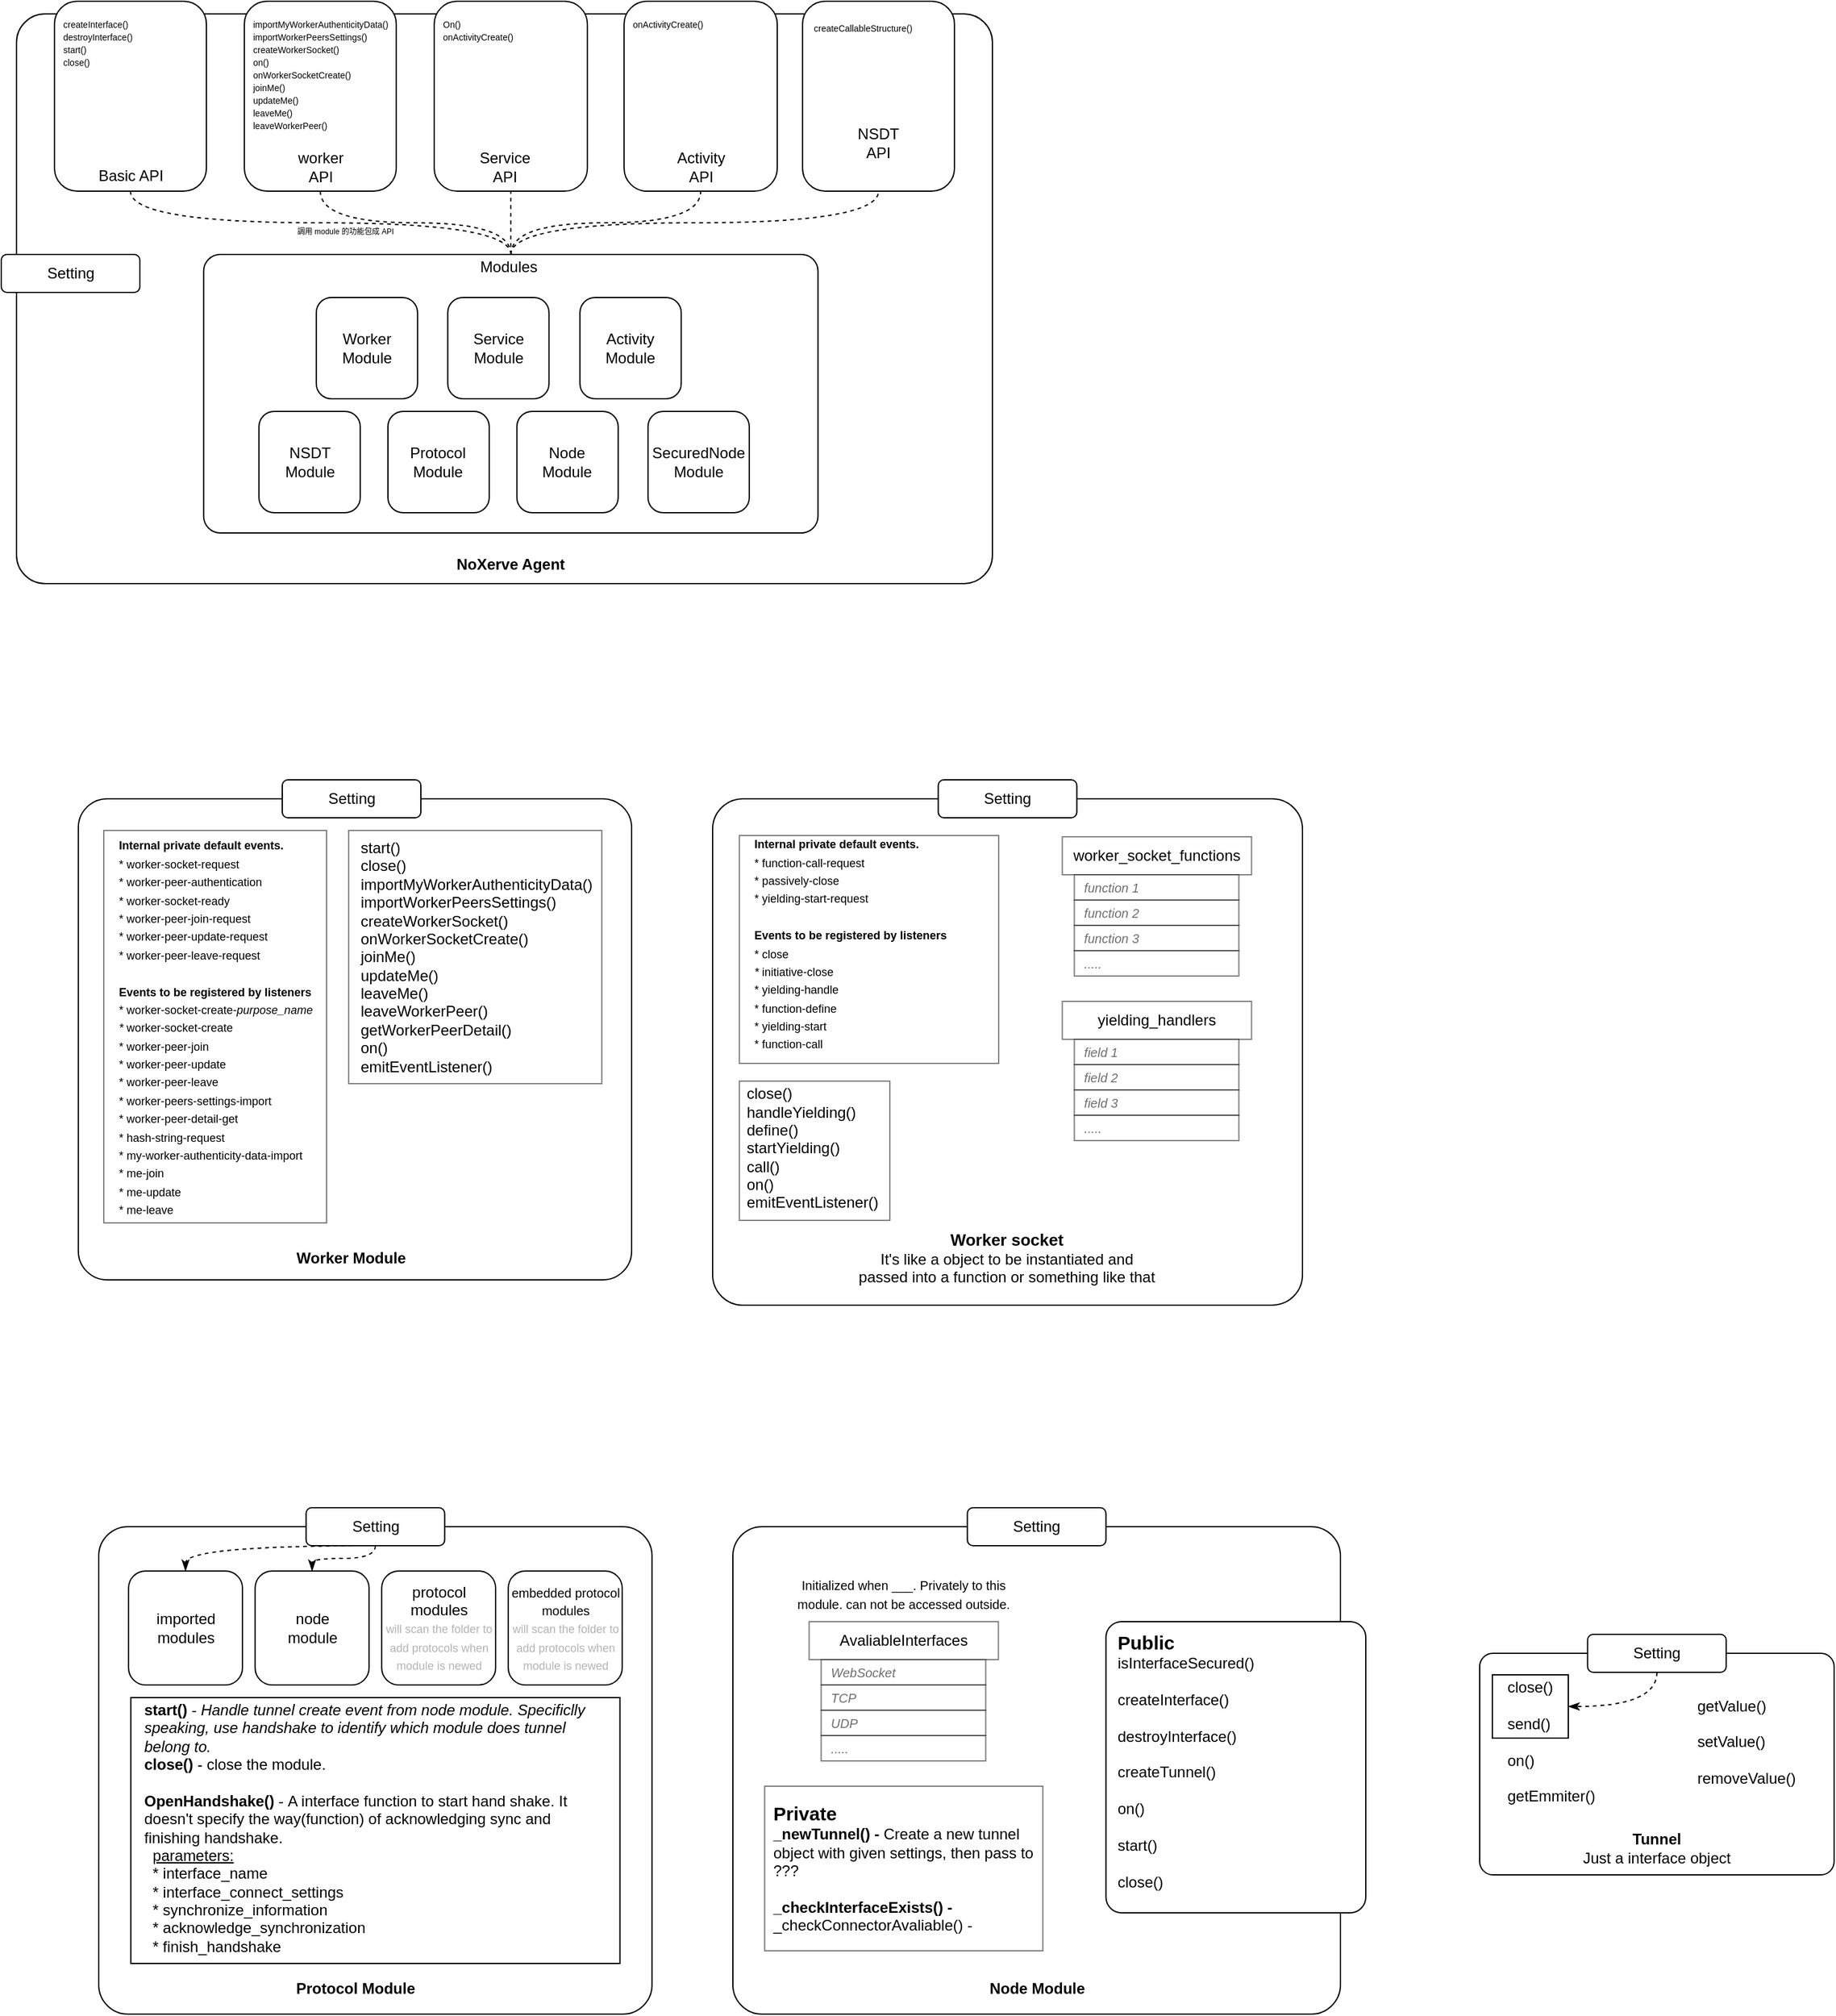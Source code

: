 <mxfile version="13.7.9" type="device" pages="3"><diagram id="oE-bWc-VpVqTyyKI-HjR" name="NoXerve Agent"><mxGraphModel dx="1038" dy="640" grid="1" gridSize="10" guides="1" tooltips="1" connect="1" arrows="1" fold="1" page="1" pageScale="1" pageWidth="827" pageHeight="1169" math="0" shadow="0"><root><mxCell id="zF-93tDUtrHwzONBXimL-0"/><mxCell id="zF-93tDUtrHwzONBXimL-1" parent="zF-93tDUtrHwzONBXimL-0"/><mxCell id="tK-ho7pvUPlaxIV4-j6s-0" value="" style="rounded=1;whiteSpace=wrap;html=1;expand=1;arcSize=5;" parent="zF-93tDUtrHwzONBXimL-1" vertex="1"><mxGeometry x="34.06" y="60" width="771" height="450" as="geometry"/></mxCell><mxCell id="tK-ho7pvUPlaxIV4-j6s-46" style="edgeStyle=orthogonalEdgeStyle;orthogonalLoop=1;jettySize=auto;html=1;entryX=0.5;entryY=1;entryDx=0;entryDy=0;endArrow=none;endFill=0;dashed=1;curved=1;" parent="zF-93tDUtrHwzONBXimL-1" source="tK-ho7pvUPlaxIV4-j6s-22" target="tK-ho7pvUPlaxIV4-j6s-1" edge="1"><mxGeometry relative="1" as="geometry"/></mxCell><mxCell id="tK-ho7pvUPlaxIV4-j6s-47" style="edgeStyle=orthogonalEdgeStyle;orthogonalLoop=1;jettySize=auto;html=1;entryX=0.5;entryY=1;entryDx=0;entryDy=0;endArrow=none;endFill=0;dashed=1;curved=1;" parent="zF-93tDUtrHwzONBXimL-1" source="tK-ho7pvUPlaxIV4-j6s-22" target="tK-ho7pvUPlaxIV4-j6s-3" edge="1"><mxGeometry relative="1" as="geometry"/></mxCell><mxCell id="tK-ho7pvUPlaxIV4-j6s-48" style="edgeStyle=orthogonalEdgeStyle;orthogonalLoop=1;jettySize=auto;html=1;entryX=0.5;entryY=1;entryDx=0;entryDy=0;dashed=1;endArrow=none;endFill=0;curved=1;" parent="zF-93tDUtrHwzONBXimL-1" source="tK-ho7pvUPlaxIV4-j6s-22" target="tK-ho7pvUPlaxIV4-j6s-4" edge="1"><mxGeometry relative="1" as="geometry"/></mxCell><mxCell id="tK-ho7pvUPlaxIV4-j6s-6" value="&lt;b&gt;NoXerve Agent&lt;/b&gt;" style="text;html=1;strokeColor=none;fillColor=none;align=center;verticalAlign=middle;whiteSpace=wrap;rounded=0;" parent="zF-93tDUtrHwzONBXimL-1" vertex="1"><mxGeometry x="367.31" y="485" width="114.5" height="20" as="geometry"/></mxCell><mxCell id="ZADGPHj_7auRA8MiN-14-0" value="&lt;font style=&quot;font-size: 6px&quot;&gt;調用 module 的功能包成 API&lt;/font&gt;" style="text;html=1;strokeColor=none;fillColor=none;align=center;verticalAlign=middle;whiteSpace=wrap;rounded=0;" parent="zF-93tDUtrHwzONBXimL-1" vertex="1"><mxGeometry x="254.06" y="223" width="80" height="14" as="geometry"/></mxCell><mxCell id="YZS6wH7yk1fj1zKLsbs4-1" value="" style="group" parent="zF-93tDUtrHwzONBXimL-1" vertex="1" connectable="0"><mxGeometry x="181.88" y="250" width="485.37" height="220" as="geometry"/></mxCell><mxCell id="tK-ho7pvUPlaxIV4-j6s-22" value="" style="rounded=1;whiteSpace=wrap;html=1;arcSize=6;" parent="YZS6wH7yk1fj1zKLsbs4-1" vertex="1"><mxGeometry width="485.37" height="220" as="geometry"/></mxCell><mxCell id="tK-ho7pvUPlaxIV4-j6s-18" value="Worker&lt;br&gt;Module" style="whiteSpace=wrap;html=1;aspect=fixed;rounded=1;" parent="YZS6wH7yk1fj1zKLsbs4-1" vertex="1"><mxGeometry x="89.002" y="34" width="80" height="80" as="geometry"/></mxCell><mxCell id="tK-ho7pvUPlaxIV4-j6s-23" value="Modules" style="text;html=1;strokeColor=none;fillColor=none;align=center;verticalAlign=middle;whiteSpace=wrap;rounded=0;" parent="YZS6wH7yk1fj1zKLsbs4-1" vertex="1"><mxGeometry x="191.171" width="99.904" height="20" as="geometry"/></mxCell><mxCell id="tK-ho7pvUPlaxIV4-j6s-24" value="Service&lt;br&gt;Module" style="whiteSpace=wrap;html=1;aspect=fixed;rounded=1;" parent="YZS6wH7yk1fj1zKLsbs4-1" vertex="1"><mxGeometry x="192.857" y="34" width="80" height="80" as="geometry"/></mxCell><mxCell id="tK-ho7pvUPlaxIV4-j6s-25" value="Activity&lt;br&gt;Module" style="whiteSpace=wrap;html=1;aspect=fixed;rounded=1;" parent="YZS6wH7yk1fj1zKLsbs4-1" vertex="1"><mxGeometry x="297.301" y="34" width="80" height="80" as="geometry"/></mxCell><mxCell id="tK-ho7pvUPlaxIV4-j6s-26" value="NSDT&lt;br&gt;Module" style="whiteSpace=wrap;html=1;aspect=fixed;rounded=1;" parent="YZS6wH7yk1fj1zKLsbs4-1" vertex="1"><mxGeometry x="43.72" y="124" width="80" height="80" as="geometry"/></mxCell><mxCell id="tK-ho7pvUPlaxIV4-j6s-27" value="Protocol&lt;br&gt;Module" style="whiteSpace=wrap;html=1;aspect=fixed;rounded=1;" parent="YZS6wH7yk1fj1zKLsbs4-1" vertex="1"><mxGeometry x="145.605" y="124" width="80" height="80" as="geometry"/></mxCell><mxCell id="tK-ho7pvUPlaxIV4-j6s-28" value="Node&lt;br&gt;Module" style="whiteSpace=wrap;html=1;aspect=fixed;rounded=1;" parent="YZS6wH7yk1fj1zKLsbs4-1" vertex="1"><mxGeometry x="247.491" y="124" width="80" height="80" as="geometry"/></mxCell><mxCell id="tK-ho7pvUPlaxIV4-j6s-29" value="SecuredNode&lt;br&gt;Module" style="whiteSpace=wrap;html=1;aspect=fixed;rounded=1;" parent="YZS6wH7yk1fj1zKLsbs4-1" vertex="1"><mxGeometry x="351.074" y="124" width="80" height="80" as="geometry"/></mxCell><mxCell id="YZS6wH7yk1fj1zKLsbs4-3" style="edgeStyle=orthogonalEdgeStyle;orthogonalLoop=1;jettySize=auto;html=1;entryX=0.5;entryY=1;entryDx=0;entryDy=0;endArrow=none;endFill=0;dashed=1;curved=1;" parent="zF-93tDUtrHwzONBXimL-1" source="tK-ho7pvUPlaxIV4-j6s-22" target="YZS6wH7yk1fj1zKLsbs4-0" edge="1"><mxGeometry relative="1" as="geometry"/></mxCell><mxCell id="qz9A-l0EgfrBclCK_F47-0" value="" style="rounded=1;whiteSpace=wrap;html=1;arcSize=6;" parent="zF-93tDUtrHwzONBXimL-1" vertex="1"><mxGeometry x="82.88" y="680" width="437.12" height="380" as="geometry"/></mxCell><mxCell id="qz9A-l0EgfrBclCK_F47-2" value="&lt;b&gt;Worker Module&lt;/b&gt;" style="text;html=1;strokeColor=none;fillColor=none;align=center;verticalAlign=middle;whiteSpace=wrap;rounded=0;opacity=50;" parent="zF-93tDUtrHwzONBXimL-1" vertex="1"><mxGeometry x="252.33" y="1032.5" width="92.84" height="20" as="geometry"/></mxCell><mxCell id="qz9A-l0EgfrBclCK_F47-3" value="" style="rounded=0;whiteSpace=wrap;html=1;opacity=50;" parent="zF-93tDUtrHwzONBXimL-1" vertex="1"><mxGeometry x="103" y="705" width="176" height="310" as="geometry"/></mxCell><mxCell id="qz9A-l0EgfrBclCK_F47-5" value="&lt;font style=&quot;font-size: 9px&quot;&gt;&lt;b&gt;Internal private default events.&lt;/b&gt;&lt;br&gt;*&amp;nbsp;worker-socket-request&lt;br&gt;*&amp;nbsp;worker-peer-authentication&lt;br&gt;*&amp;nbsp;worker-socket-ready&lt;br&gt;*&amp;nbsp;worker-peer-join-request&lt;br&gt;*&amp;nbsp;worker-peer-update-request&lt;br&gt;*&amp;nbsp;worker-peer-leave-request&lt;br&gt;&lt;br&gt;&lt;b&gt;Events to be registered by listeners&lt;/b&gt;&lt;br&gt;*&amp;nbsp;worker-socket-create-&lt;i&gt;purpose_name&lt;br&gt;*&amp;nbsp;&lt;/i&gt;worker-socket-create&lt;i&gt;&lt;br&gt;&lt;/i&gt;*&amp;nbsp;worker-peer-join&lt;br&gt;*&amp;nbsp;worker-peer-update&lt;br&gt;*&amp;nbsp;worker-peer-leave&lt;br&gt;*&amp;nbsp;worker-peers-settings-import&lt;br&gt;*&amp;nbsp;worker-peer-detail-get&lt;br&gt;* hash-string-request&lt;br&gt;* my-worker-authenticity-data-import&lt;br&gt;*&amp;nbsp;me-join&lt;br&gt;*&amp;nbsp;me-update&lt;br&gt;*&amp;nbsp;me-leave&lt;br&gt;&lt;/font&gt;" style="text;html=1;strokeColor=none;fillColor=none;align=left;verticalAlign=middle;whiteSpace=wrap;rounded=0;opacity=50;" parent="zF-93tDUtrHwzONBXimL-1" vertex="1"><mxGeometry x="112.5" y="705" width="157" height="310" as="geometry"/></mxCell><mxCell id="qz9A-l0EgfrBclCK_F47-7" value="&lt;blockquote style=&quot;margin: 0 0 0 40px ; border: none ; padding: 0px&quot;&gt;&lt;/blockquote&gt;" style="rounded=0;whiteSpace=wrap;html=1;opacity=50;align=left;" parent="zF-93tDUtrHwzONBXimL-1" vertex="1"><mxGeometry x="296.44" y="705" width="200" height="200" as="geometry"/></mxCell><mxCell id="qz9A-l0EgfrBclCK_F47-8" value="&lt;span style=&quot;&quot;&gt;start()&lt;/span&gt;&lt;br style=&quot;&quot;&gt;&lt;blockquote style=&quot;margin: 0px 0px 0px 40px; border: none; padding: 0px;&quot;&gt;&lt;/blockquote&gt;&lt;span style=&quot;&quot;&gt;close()&lt;/span&gt;&lt;br style=&quot;&quot;&gt;&lt;blockquote style=&quot;margin: 0px 0px 0px 40px; border: none; padding: 0px;&quot;&gt;&lt;/blockquote&gt;&lt;span style=&quot;&quot;&gt;importMyWorkerAuthenticityData()&lt;/span&gt;&lt;br style=&quot;&quot;&gt;&lt;blockquote style=&quot;margin: 0px 0px 0px 40px; border: none; padding: 0px;&quot;&gt;&lt;/blockquote&gt;&lt;span style=&quot;&quot;&gt;importWorkerPeersSettings()&lt;/span&gt;&lt;br style=&quot;&quot;&gt;&lt;blockquote style=&quot;margin: 0px 0px 0px 40px; border: none; padding: 0px;&quot;&gt;&lt;/blockquote&gt;&lt;span style=&quot;&quot;&gt;createWorkerSocket()&lt;/span&gt;&lt;br style=&quot;&quot;&gt;&lt;blockquote style=&quot;margin: 0px 0px 0px 40px; border: none; padding: 0px;&quot;&gt;&lt;/blockquote&gt;&lt;span style=&quot;&quot;&gt;onWorkerSocketCreate()&lt;/span&gt;&lt;br style=&quot;&quot;&gt;&lt;blockquote style=&quot;margin: 0px 0px 0px 40px; border: none; padding: 0px;&quot;&gt;&lt;/blockquote&gt;&lt;span style=&quot;&quot;&gt;joinMe()&lt;/span&gt;&lt;br style=&quot;&quot;&gt;&lt;blockquote style=&quot;margin: 0px 0px 0px 40px; border: none; padding: 0px;&quot;&gt;&lt;/blockquote&gt;&lt;span style=&quot;&quot;&gt;updateMe()&lt;/span&gt;&lt;br style=&quot;&quot;&gt;&lt;blockquote style=&quot;margin: 0px 0px 0px 40px; border: none; padding: 0px;&quot;&gt;&lt;/blockquote&gt;&lt;span style=&quot;&quot;&gt;leaveMe()&lt;/span&gt;&lt;br style=&quot;&quot;&gt;&lt;blockquote style=&quot;margin: 0px 0px 0px 40px; border: none; padding: 0px;&quot;&gt;&lt;/blockquote&gt;&lt;span style=&quot;&quot;&gt;leaveWorkerPeer()&lt;/span&gt;&lt;br style=&quot;&quot;&gt;&lt;blockquote style=&quot;margin: 0px 0px 0px 40px; border: none; padding: 0px;&quot;&gt;&lt;/blockquote&gt;&lt;span style=&quot;&quot;&gt;getWorkerPeerDetail()&lt;/span&gt;&lt;br style=&quot;&quot;&gt;&lt;blockquote style=&quot;margin: 0px 0px 0px 40px; border: none; padding: 0px;&quot;&gt;&lt;/blockquote&gt;&lt;span style=&quot;&quot;&gt;on()&lt;/span&gt;&lt;br style=&quot;&quot;&gt;&lt;span style=&quot;&quot;&gt;emitEventListener()&lt;/span&gt;" style="text;html=1;strokeColor=none;fillColor=none;align=left;verticalAlign=middle;whiteSpace=wrap;rounded=0;opacity=50;" parent="zF-93tDUtrHwzONBXimL-1" vertex="1"><mxGeometry x="303.94" y="710" width="184.75" height="190" as="geometry"/></mxCell><mxCell id="qz9A-l0EgfrBclCK_F47-9" value="" style="rounded=1;whiteSpace=wrap;html=1;arcSize=6;" parent="zF-93tDUtrHwzONBXimL-1" vertex="1"><mxGeometry x="584" y="680" width="466" height="400" as="geometry"/></mxCell><mxCell id="qz9A-l0EgfrBclCK_F47-11" value="&lt;b&gt;&lt;font style=&quot;font-size: 13px&quot;&gt;Worker socket&lt;/font&gt;&lt;/b&gt;&lt;br&gt;It's like a object to be instantiated and passed into a function or something like that" style="text;html=1;strokeColor=none;fillColor=none;align=center;verticalAlign=middle;whiteSpace=wrap;rounded=0;opacity=50;" parent="zF-93tDUtrHwzONBXimL-1" vertex="1"><mxGeometry x="698.28" y="1000" width="237.44" height="85" as="geometry"/></mxCell><mxCell id="qz9A-l0EgfrBclCK_F47-12" value="" style="rounded=0;whiteSpace=wrap;html=1;opacity=50;" parent="zF-93tDUtrHwzONBXimL-1" vertex="1"><mxGeometry x="605.12" y="709" width="204.88" height="180" as="geometry"/></mxCell><mxCell id="qz9A-l0EgfrBclCK_F47-13" value="&lt;font style=&quot;font-size: 9px&quot;&gt;&lt;b&gt;Internal private default events.&lt;/b&gt;&lt;br&gt;*&amp;nbsp;function-call-request&lt;br&gt;*&amp;nbsp;passively-close&lt;br&gt;*&amp;nbsp;yielding-start-request&lt;br&gt;&lt;br&gt;&lt;b&gt;Events to be registered by listeners&lt;/b&gt;&lt;br&gt;*&amp;nbsp;close&lt;i&gt;&lt;br&gt;*&amp;nbsp;&lt;/i&gt;initiative-close&lt;i&gt;&lt;br&gt;&lt;/i&gt;*&amp;nbsp;yielding-handle&lt;br&gt;* function-define&lt;br&gt;*&amp;nbsp;yielding-start&lt;br&gt;*&amp;nbsp;function-call&lt;br&gt;&lt;/font&gt;" style="text;html=1;strokeColor=none;fillColor=none;align=left;verticalAlign=middle;whiteSpace=wrap;rounded=0;opacity=50;" parent="zF-93tDUtrHwzONBXimL-1" vertex="1"><mxGeometry x="614.62" y="709" width="157" height="170" as="geometry"/></mxCell><mxCell id="qz9A-l0EgfrBclCK_F47-14" value="&lt;blockquote style=&quot;margin: 0 0 0 40px ; border: none ; padding: 0px&quot;&gt;&lt;/blockquote&gt;" style="rounded=0;whiteSpace=wrap;html=1;opacity=50;align=left;" parent="zF-93tDUtrHwzONBXimL-1" vertex="1"><mxGeometry x="605.12" y="903" width="118.88" height="110" as="geometry"/></mxCell><mxCell id="qz9A-l0EgfrBclCK_F47-15" value="&lt;span&gt;close()&lt;/span&gt;&lt;br&gt;&lt;blockquote style=&quot;margin: 0px 0px 0px 40px ; border: none ; padding: 0px&quot;&gt;&lt;/blockquote&gt;handleYielding()&lt;br&gt;&lt;blockquote style=&quot;margin: 0px 0px 0px 40px ; border: none ; padding: 0px&quot;&gt;&lt;/blockquote&gt;define()&lt;br&gt;&lt;blockquote style=&quot;margin: 0px 0px 0px 40px ; border: none ; padding: 0px&quot;&gt;&lt;/blockquote&gt;startYielding()&lt;br&gt;&lt;blockquote style=&quot;margin: 0px 0px 0px 40px ; border: none ; padding: 0px&quot;&gt;&lt;/blockquote&gt;call()&lt;br&gt;&lt;blockquote style=&quot;margin: 0px 0px 0px 40px ; border: none ; padding: 0px&quot;&gt;&lt;/blockquote&gt;&lt;span&gt;on()&lt;/span&gt;&lt;br&gt;&lt;span&gt;emitEventListener()&lt;/span&gt;" style="text;html=1;strokeColor=none;fillColor=none;align=left;verticalAlign=middle;whiteSpace=wrap;rounded=0;opacity=50;" parent="zF-93tDUtrHwzONBXimL-1" vertex="1"><mxGeometry x="608.93" y="908" width="111.25" height="95" as="geometry"/></mxCell><mxCell id="qz9A-l0EgfrBclCK_F47-17" value="worker_socket_functions" style="rounded=0;whiteSpace=wrap;html=1;opacity=50;align=center;" parent="zF-93tDUtrHwzONBXimL-1" vertex="1"><mxGeometry x="860.25" y="710" width="149.5" height="30" as="geometry"/></mxCell><mxCell id="qz9A-l0EgfrBclCK_F47-18" value="&lt;i&gt;&lt;font style=&quot;font-size: 10px&quot; color=&quot;#6e6e6e&quot;&gt;&amp;nbsp; function 1&lt;/font&gt;&lt;/i&gt;" style="rounded=0;whiteSpace=wrap;html=1;opacity=50;align=left;" parent="zF-93tDUtrHwzONBXimL-1" vertex="1"><mxGeometry x="869.75" y="740" width="130" height="20" as="geometry"/></mxCell><mxCell id="qz9A-l0EgfrBclCK_F47-22" value="&lt;i&gt;&lt;font style=&quot;font-size: 10px&quot; color=&quot;#6e6e6e&quot;&gt;&amp;nbsp; function 2&lt;/font&gt;&lt;/i&gt;" style="rounded=0;whiteSpace=wrap;html=1;opacity=50;align=left;" parent="zF-93tDUtrHwzONBXimL-1" vertex="1"><mxGeometry x="869.75" y="760" width="130" height="20" as="geometry"/></mxCell><mxCell id="qz9A-l0EgfrBclCK_F47-23" value="&lt;i&gt;&lt;font style=&quot;font-size: 10px&quot; color=&quot;#6e6e6e&quot;&gt;&amp;nbsp; function 3&lt;/font&gt;&lt;/i&gt;" style="rounded=0;whiteSpace=wrap;html=1;opacity=50;align=left;" parent="zF-93tDUtrHwzONBXimL-1" vertex="1"><mxGeometry x="869.75" y="780" width="130" height="20" as="geometry"/></mxCell><mxCell id="qz9A-l0EgfrBclCK_F47-24" value="&lt;font color=&quot;#6e6e6e&quot;&gt;&lt;span style=&quot;font-size: 10px&quot;&gt;&lt;i&gt;&amp;nbsp; .....&lt;/i&gt;&lt;/span&gt;&lt;/font&gt;" style="rounded=0;whiteSpace=wrap;html=1;opacity=50;align=left;" parent="zF-93tDUtrHwzONBXimL-1" vertex="1"><mxGeometry x="869.75" y="800" width="130" height="20" as="geometry"/></mxCell><mxCell id="qz9A-l0EgfrBclCK_F47-25" value="yielding_handlers" style="rounded=0;whiteSpace=wrap;html=1;opacity=50;align=center;" parent="zF-93tDUtrHwzONBXimL-1" vertex="1"><mxGeometry x="860.25" y="840" width="149.5" height="30" as="geometry"/></mxCell><mxCell id="qz9A-l0EgfrBclCK_F47-26" value="&lt;i&gt;&lt;font style=&quot;font-size: 10px&quot; color=&quot;#6e6e6e&quot;&gt;&amp;nbsp; field 1&lt;/font&gt;&lt;/i&gt;" style="rounded=0;whiteSpace=wrap;html=1;opacity=50;align=left;" parent="zF-93tDUtrHwzONBXimL-1" vertex="1"><mxGeometry x="869.75" y="870" width="130" height="20" as="geometry"/></mxCell><mxCell id="qz9A-l0EgfrBclCK_F47-27" value="&lt;i&gt;&lt;font style=&quot;font-size: 10px&quot; color=&quot;#6e6e6e&quot;&gt;&amp;nbsp; field 2&lt;/font&gt;&lt;/i&gt;" style="rounded=0;whiteSpace=wrap;html=1;opacity=50;align=left;" parent="zF-93tDUtrHwzONBXimL-1" vertex="1"><mxGeometry x="869.75" y="890" width="130" height="20" as="geometry"/></mxCell><mxCell id="qz9A-l0EgfrBclCK_F47-28" value="&lt;i&gt;&lt;font style=&quot;font-size: 10px&quot; color=&quot;#6e6e6e&quot;&gt;&amp;nbsp; field 3&lt;/font&gt;&lt;/i&gt;" style="rounded=0;whiteSpace=wrap;html=1;opacity=50;align=left;" parent="zF-93tDUtrHwzONBXimL-1" vertex="1"><mxGeometry x="869.75" y="910" width="130" height="20" as="geometry"/></mxCell><mxCell id="qz9A-l0EgfrBclCK_F47-29" value="&lt;font color=&quot;#6e6e6e&quot;&gt;&lt;span style=&quot;font-size: 10px&quot;&gt;&lt;i&gt;&amp;nbsp; .....&lt;/i&gt;&lt;/span&gt;&lt;/font&gt;" style="rounded=0;whiteSpace=wrap;html=1;opacity=50;align=left;" parent="zF-93tDUtrHwzONBXimL-1" vertex="1"><mxGeometry x="869.75" y="930" width="130" height="20" as="geometry"/></mxCell><mxCell id="lh-TPXbShtwxIMDX8qj7-0" value="" style="rounded=1;whiteSpace=wrap;html=1;arcSize=6;" parent="zF-93tDUtrHwzONBXimL-1" vertex="1"><mxGeometry x="99" y="1255" width="437.12" height="385" as="geometry"/></mxCell><mxCell id="lh-TPXbShtwxIMDX8qj7-1" value="&lt;b&gt;Protocol Module&lt;/b&gt;" style="text;html=1;strokeColor=none;fillColor=none;align=center;verticalAlign=middle;whiteSpace=wrap;rounded=0;opacity=50;" parent="zF-93tDUtrHwzONBXimL-1" vertex="1"><mxGeometry x="250.66" y="1610" width="101.55" height="20" as="geometry"/></mxCell><mxCell id="lh-TPXbShtwxIMDX8qj7-16" style="edgeStyle=orthogonalEdgeStyle;orthogonalLoop=1;jettySize=auto;html=1;exitX=0.5;exitY=1;exitDx=0;exitDy=0;entryX=0.5;entryY=0;entryDx=0;entryDy=0;curved=1;dashed=1;endArrow=classicThin;endFill=1;" parent="zF-93tDUtrHwzONBXimL-1" source="lh-TPXbShtwxIMDX8qj7-3" target="lh-TPXbShtwxIMDX8qj7-5" edge="1"><mxGeometry relative="1" as="geometry"><Array as="points"><mxPoint x="168" y="1270"/></Array></mxGeometry></mxCell><mxCell id="lh-TPXbShtwxIMDX8qj7-17" style="edgeStyle=orthogonalEdgeStyle;curved=1;orthogonalLoop=1;jettySize=auto;html=1;exitX=0.5;exitY=1;exitDx=0;exitDy=0;entryX=0.5;entryY=0;entryDx=0;entryDy=0;dashed=1;endArrow=classicThin;endFill=1;" parent="zF-93tDUtrHwzONBXimL-1" source="lh-TPXbShtwxIMDX8qj7-3" target="lh-TPXbShtwxIMDX8qj7-13" edge="1"><mxGeometry relative="1" as="geometry"><Array as="points"><mxPoint x="318" y="1280"/><mxPoint x="268" y="1280"/></Array></mxGeometry></mxCell><mxCell id="lh-TPXbShtwxIMDX8qj7-3" value="Setting" style="rounded=1;whiteSpace=wrap;html=1;" parent="zF-93tDUtrHwzONBXimL-1" vertex="1"><mxGeometry x="262.81" y="1240" width="109.5" height="30" as="geometry"/></mxCell><mxCell id="lh-TPXbShtwxIMDX8qj7-5" value="imported&lt;br&gt;modules" style="rounded=1;whiteSpace=wrap;html=1;" parent="zF-93tDUtrHwzONBXimL-1" vertex="1"><mxGeometry x="122.56" y="1290" width="90" height="90" as="geometry"/></mxCell><mxCell id="lh-TPXbShtwxIMDX8qj7-13" value="node&lt;br&gt;module" style="rounded=1;whiteSpace=wrap;html=1;" parent="zF-93tDUtrHwzONBXimL-1" vertex="1"><mxGeometry x="222.56" y="1290" width="90" height="90" as="geometry"/></mxCell><mxCell id="lh-TPXbShtwxIMDX8qj7-14" value="protocol&lt;br&gt;modules&lt;br&gt;&lt;font style=&quot;font-size: 9px&quot; color=&quot;#b3b3b3&quot;&gt;will scan the folder to add protocols when module is newed&lt;/font&gt;" style="rounded=1;whiteSpace=wrap;html=1;" parent="zF-93tDUtrHwzONBXimL-1" vertex="1"><mxGeometry x="322.56" y="1290" width="90" height="90" as="geometry"/></mxCell><mxCell id="lh-TPXbShtwxIMDX8qj7-15" value="&lt;font style=&quot;font-size: 10px&quot;&gt;embedded protocol&lt;br&gt;modules&lt;/font&gt;&lt;br&gt;&lt;span style=&quot;color: rgb(179 , 179 , 179)&quot;&gt;&lt;font style=&quot;font-size: 9px&quot;&gt;will scan the folder to add protocols when module is newed&lt;/font&gt;&lt;/span&gt;" style="rounded=1;whiteSpace=wrap;html=1;" parent="zF-93tDUtrHwzONBXimL-1" vertex="1"><mxGeometry x="422.56" y="1290" width="90" height="90" as="geometry"/></mxCell><mxCell id="lh-TPXbShtwxIMDX8qj7-18" value="&lt;blockquote style=&quot;margin: 0 0 0 40px ; border: none ; padding: 0px&quot;&gt;&lt;/blockquote&gt;&lt;span&gt;&lt;div style=&quot;text-align: left&quot;&gt;&lt;br&gt;&lt;/div&gt;&lt;/span&gt;" style="rounded=0;whiteSpace=wrap;html=1;" parent="zF-93tDUtrHwzONBXimL-1" vertex="1"><mxGeometry x="124.34" y="1390" width="386.44" height="210" as="geometry"/></mxCell><mxCell id="lh-TPXbShtwxIMDX8qj7-20" value="&lt;div style=&quot;text-align: left&quot;&gt;&lt;b&gt;start()&lt;/b&gt;&amp;nbsp;-&lt;i&gt;&amp;nbsp;&lt;/i&gt;&lt;i&gt;Handle tunnel create event from node module.&amp;nbsp;Specificlly speaking, use handshake to identify which module does tunnel belong to.&lt;/i&gt;&lt;/div&gt;&lt;div style=&quot;text-align: left&quot;&gt;&lt;b&gt;close()&lt;/b&gt;&amp;nbsp;- close the module.&lt;/div&gt;&lt;div style=&quot;text-align: left&quot;&gt;&lt;br&gt;&lt;/div&gt;&lt;div style=&quot;text-align: left&quot;&gt;&lt;b&gt;OpenHandshake()&lt;/b&gt; -&amp;nbsp;&lt;span&gt;A interface function to start hand shake. It doesn't specify the way(function) of&amp;nbsp;&lt;/span&gt;&lt;span&gt;acknowledging sync and finishing handshake.&lt;/span&gt;&lt;/div&gt;&lt;div style=&quot;text-align: left&quot;&gt;&amp;nbsp; &lt;u&gt;parameters:&lt;/u&gt;&lt;/div&gt;&lt;div style=&quot;text-align: left&quot;&gt;&amp;nbsp; *&amp;nbsp;interface_name&lt;/div&gt;&lt;div style=&quot;text-align: left&quot;&gt;&amp;nbsp; *&amp;nbsp;interface_connect_settings&lt;/div&gt;&lt;div style=&quot;text-align: left&quot;&gt;&amp;nbsp; *&amp;nbsp;synchronize_information&lt;br&gt;&amp;nbsp; *&amp;nbsp;acknowledge_synchronization&lt;/div&gt;&lt;div style=&quot;text-align: left&quot;&gt;&amp;nbsp; *&amp;nbsp;finish_handshake&lt;/div&gt;" style="text;html=1;strokeColor=none;fillColor=none;align=center;verticalAlign=middle;whiteSpace=wrap;rounded=0;" parent="zF-93tDUtrHwzONBXimL-1" vertex="1"><mxGeometry x="133.54" y="1394" width="368.05" height="198" as="geometry"/></mxCell><mxCell id="lh-TPXbShtwxIMDX8qj7-21" value="Setting" style="rounded=1;whiteSpace=wrap;html=1;" parent="zF-93tDUtrHwzONBXimL-1" vertex="1"><mxGeometry x="244" y="665" width="109.5" height="30" as="geometry"/></mxCell><mxCell id="lh-TPXbShtwxIMDX8qj7-23" value="Setting" style="rounded=1;whiteSpace=wrap;html=1;" parent="zF-93tDUtrHwzONBXimL-1" vertex="1"><mxGeometry x="762.25" y="665" width="109.5" height="30" as="geometry"/></mxCell><mxCell id="lh-TPXbShtwxIMDX8qj7-27" value="Setting" style="rounded=1;whiteSpace=wrap;html=1;" parent="zF-93tDUtrHwzONBXimL-1" vertex="1"><mxGeometry x="22" y="250" width="109.5" height="30" as="geometry"/></mxCell><mxCell id="lh-TPXbShtwxIMDX8qj7-29" value="" style="group" parent="zF-93tDUtrHwzONBXimL-1" vertex="1" connectable="0"><mxGeometry x="64.06" y="50" width="120" height="150" as="geometry"/></mxCell><mxCell id="YZS6wH7yk1fj1zKLsbs4-0" value="" style="rounded=1;whiteSpace=wrap;html=1;" parent="lh-TPXbShtwxIMDX8qj7-29" vertex="1"><mxGeometry width="120" height="150" as="geometry"/></mxCell><mxCell id="YZS6wH7yk1fj1zKLsbs4-4" value="Basic API" style="text;html=1;strokeColor=none;fillColor=none;align=center;verticalAlign=middle;whiteSpace=wrap;rounded=0;" parent="lh-TPXbShtwxIMDX8qj7-29" vertex="1"><mxGeometry x="28.5" y="130" width="63" height="16" as="geometry"/></mxCell><mxCell id="YZS6wH7yk1fj1zKLsbs4-5" value="&lt;font style=&quot;font-size: 7px&quot;&gt;createInterface()&lt;/font&gt;" style="text;html=1;strokeColor=none;fillColor=none;align=left;verticalAlign=middle;whiteSpace=wrap;rounded=0;fontSize=7;" parent="lh-TPXbShtwxIMDX8qj7-29" vertex="1"><mxGeometry x="5" y="14" width="110" height="10" as="geometry"/></mxCell><mxCell id="YZS6wH7yk1fj1zKLsbs4-6" value="&lt;font style=&quot;font-size: 7px&quot;&gt;destroyInterface()&lt;/font&gt;" style="text;html=1;strokeColor=none;fillColor=none;align=left;verticalAlign=middle;whiteSpace=wrap;rounded=0;fontSize=7;" parent="lh-TPXbShtwxIMDX8qj7-29" vertex="1"><mxGeometry x="5" y="24" width="110" height="10" as="geometry"/></mxCell><mxCell id="YZS6wH7yk1fj1zKLsbs4-7" value="&lt;font style=&quot;font-size: 7px&quot;&gt;start()&lt;/font&gt;" style="text;html=1;strokeColor=none;fillColor=none;align=left;verticalAlign=middle;whiteSpace=wrap;rounded=0;fontSize=7;" parent="lh-TPXbShtwxIMDX8qj7-29" vertex="1"><mxGeometry x="5" y="34" width="110" height="10" as="geometry"/></mxCell><mxCell id="YZS6wH7yk1fj1zKLsbs4-8" value="&lt;font style=&quot;font-size: 7px&quot;&gt;close()&lt;/font&gt;" style="text;html=1;strokeColor=none;fillColor=none;align=left;verticalAlign=middle;whiteSpace=wrap;rounded=0;fontSize=7;" parent="lh-TPXbShtwxIMDX8qj7-29" vertex="1"><mxGeometry x="5" y="44" width="110" height="10" as="geometry"/></mxCell><mxCell id="lh-TPXbShtwxIMDX8qj7-30" value="" style="group" parent="zF-93tDUtrHwzONBXimL-1" vertex="1" connectable="0"><mxGeometry x="214.06" y="50" width="120" height="150" as="geometry"/></mxCell><mxCell id="tK-ho7pvUPlaxIV4-j6s-1" value="" style="rounded=1;whiteSpace=wrap;html=1;" parent="lh-TPXbShtwxIMDX8qj7-30" vertex="1"><mxGeometry width="120" height="150" as="geometry"/></mxCell><mxCell id="tK-ho7pvUPlaxIV4-j6s-8" value="worker&lt;br&gt;API" style="text;html=1;strokeColor=none;fillColor=none;align=center;verticalAlign=middle;whiteSpace=wrap;rounded=0;" parent="lh-TPXbShtwxIMDX8qj7-30" vertex="1"><mxGeometry x="28.5" y="116" width="63" height="30" as="geometry"/></mxCell><mxCell id="tK-ho7pvUPlaxIV4-j6s-30" value="&lt;font style=&quot;font-size: 7px&quot;&gt;importMyWorkerAuthenticityData()&lt;/font&gt;" style="text;html=1;strokeColor=none;fillColor=none;align=left;verticalAlign=middle;whiteSpace=wrap;rounded=0;fontSize=7;" parent="lh-TPXbShtwxIMDX8qj7-30" vertex="1"><mxGeometry x="5" y="14" width="110" height="10" as="geometry"/></mxCell><mxCell id="tK-ho7pvUPlaxIV4-j6s-34" value="&lt;font style=&quot;font-size: 7px&quot;&gt;importWorkerPeersSettings()&lt;/font&gt;" style="text;html=1;strokeColor=none;fillColor=none;align=left;verticalAlign=middle;whiteSpace=wrap;rounded=0;fontSize=7;" parent="lh-TPXbShtwxIMDX8qj7-30" vertex="1"><mxGeometry x="5" y="24" width="110" height="10" as="geometry"/></mxCell><mxCell id="tK-ho7pvUPlaxIV4-j6s-35" value="&lt;font style=&quot;font-size: 7px&quot;&gt;createWorkerSocket()&lt;/font&gt;" style="text;html=1;strokeColor=none;fillColor=none;align=left;verticalAlign=middle;whiteSpace=wrap;rounded=0;fontSize=7;" parent="lh-TPXbShtwxIMDX8qj7-30" vertex="1"><mxGeometry x="5" y="34" width="110" height="10" as="geometry"/></mxCell><mxCell id="tK-ho7pvUPlaxIV4-j6s-36" value="on()" style="text;html=1;strokeColor=none;fillColor=none;align=left;verticalAlign=middle;whiteSpace=wrap;rounded=0;fontSize=7;" parent="lh-TPXbShtwxIMDX8qj7-30" vertex="1"><mxGeometry x="5" y="44" width="110" height="10" as="geometry"/></mxCell><mxCell id="tK-ho7pvUPlaxIV4-j6s-37" value="&lt;font style=&quot;font-size: 7px&quot;&gt;onWorkerSocketCreate()&lt;/font&gt;" style="text;html=1;strokeColor=none;fillColor=none;align=left;verticalAlign=middle;whiteSpace=wrap;rounded=0;fontSize=7;" parent="lh-TPXbShtwxIMDX8qj7-30" vertex="1"><mxGeometry x="5" y="54" width="110" height="10" as="geometry"/></mxCell><mxCell id="tK-ho7pvUPlaxIV4-j6s-38" value="&lt;font style=&quot;font-size: 7px&quot;&gt;joinMe()&lt;/font&gt;" style="text;html=1;strokeColor=none;fillColor=none;align=left;verticalAlign=middle;whiteSpace=wrap;rounded=0;fontSize=7;" parent="lh-TPXbShtwxIMDX8qj7-30" vertex="1"><mxGeometry x="5" y="64" width="110" height="10" as="geometry"/></mxCell><mxCell id="tK-ho7pvUPlaxIV4-j6s-39" value="&lt;font style=&quot;font-size: 7px&quot;&gt;updateMe()&lt;/font&gt;" style="text;html=1;strokeColor=none;fillColor=none;align=left;verticalAlign=middle;whiteSpace=wrap;rounded=0;fontSize=7;" parent="lh-TPXbShtwxIMDX8qj7-30" vertex="1"><mxGeometry x="5" y="74" width="110" height="10" as="geometry"/></mxCell><mxCell id="tK-ho7pvUPlaxIV4-j6s-40" value="&lt;font style=&quot;font-size: 7px&quot;&gt;leaveMe()&lt;/font&gt;" style="text;html=1;strokeColor=none;fillColor=none;align=left;verticalAlign=middle;whiteSpace=wrap;rounded=0;fontSize=7;" parent="lh-TPXbShtwxIMDX8qj7-30" vertex="1"><mxGeometry x="5" y="84" width="110" height="10" as="geometry"/></mxCell><mxCell id="tK-ho7pvUPlaxIV4-j6s-41" value="&lt;font style=&quot;font-size: 7px&quot;&gt;leaveWorkerPeer()&lt;/font&gt;" style="text;html=1;strokeColor=none;fillColor=none;align=left;verticalAlign=middle;whiteSpace=wrap;rounded=0;fontSize=7;" parent="lh-TPXbShtwxIMDX8qj7-30" vertex="1"><mxGeometry x="5" y="94" width="110" height="10" as="geometry"/></mxCell><mxCell id="lh-TPXbShtwxIMDX8qj7-31" value="" style="group" parent="zF-93tDUtrHwzONBXimL-1" vertex="1" connectable="0"><mxGeometry x="364.06" y="50" width="121" height="150" as="geometry"/></mxCell><mxCell id="tK-ho7pvUPlaxIV4-j6s-3" value="" style="rounded=1;whiteSpace=wrap;html=1;" parent="lh-TPXbShtwxIMDX8qj7-31" vertex="1"><mxGeometry width="121" height="150" as="geometry"/></mxCell><mxCell id="tK-ho7pvUPlaxIV4-j6s-9" value="Service&lt;br&gt;API" style="text;html=1;strokeColor=none;fillColor=none;align=center;verticalAlign=middle;whiteSpace=wrap;rounded=0;" parent="lh-TPXbShtwxIMDX8qj7-31" vertex="1"><mxGeometry x="24.331" y="116" width="63.525" height="30" as="geometry"/></mxCell><mxCell id="tK-ho7pvUPlaxIV4-j6s-42" value="&lt;font style=&quot;font-size: 7px&quot;&gt;On()&lt;/font&gt;" style="text;html=1;strokeColor=none;fillColor=none;align=left;verticalAlign=middle;whiteSpace=wrap;rounded=0;fontSize=7;" parent="lh-TPXbShtwxIMDX8qj7-31" vertex="1"><mxGeometry x="5.042" y="14" width="110.917" height="10" as="geometry"/></mxCell><mxCell id="tK-ho7pvUPlaxIV4-j6s-43" value="&lt;font style=&quot;font-size: 7px&quot;&gt;onActivityCreate()&lt;/font&gt;" style="text;html=1;strokeColor=none;fillColor=none;align=left;verticalAlign=middle;whiteSpace=wrap;rounded=0;fontSize=7;" parent="lh-TPXbShtwxIMDX8qj7-31" vertex="1"><mxGeometry x="5.042" y="24" width="110.917" height="10" as="geometry"/></mxCell><mxCell id="lh-TPXbShtwxIMDX8qj7-32" value="" style="group" parent="zF-93tDUtrHwzONBXimL-1" vertex="1" connectable="0"><mxGeometry x="514.06" y="50" width="121" height="150" as="geometry"/></mxCell><mxCell id="tK-ho7pvUPlaxIV4-j6s-4" value="" style="rounded=1;whiteSpace=wrap;html=1;" parent="lh-TPXbShtwxIMDX8qj7-32" vertex="1"><mxGeometry width="121" height="150" as="geometry"/></mxCell><mxCell id="tK-ho7pvUPlaxIV4-j6s-10" value="Activity&lt;br&gt;API" style="text;html=1;strokeColor=none;fillColor=none;align=center;verticalAlign=middle;whiteSpace=wrap;rounded=0;" parent="lh-TPXbShtwxIMDX8qj7-32" vertex="1"><mxGeometry x="28.738" y="116" width="63.525" height="30" as="geometry"/></mxCell><mxCell id="tK-ho7pvUPlaxIV4-j6s-44" value="&lt;font style=&quot;font-size: 7px&quot;&gt;onActivityCreate()&lt;/font&gt;" style="text;html=1;strokeColor=none;fillColor=none;align=left;verticalAlign=middle;whiteSpace=wrap;rounded=0;fontSize=7;" parent="lh-TPXbShtwxIMDX8qj7-32" vertex="1"><mxGeometry x="5.042" y="14" width="110.917" height="10" as="geometry"/></mxCell><mxCell id="lh-TPXbShtwxIMDX8qj7-33" value="" style="group" parent="zF-93tDUtrHwzONBXimL-1" vertex="1" connectable="0"><mxGeometry x="655.06" y="50" width="120" height="150" as="geometry"/></mxCell><mxCell id="YZS6wH7yk1fj1zKLsbs4-9" value="" style="rounded=1;whiteSpace=wrap;html=1;" parent="lh-TPXbShtwxIMDX8qj7-33" vertex="1"><mxGeometry width="120.0" height="150" as="geometry"/></mxCell><mxCell id="YZS6wH7yk1fj1zKLsbs4-11" value="NSDT&lt;br&gt;API" style="text;html=1;strokeColor=none;fillColor=none;align=center;verticalAlign=middle;whiteSpace=wrap;rounded=0;" parent="lh-TPXbShtwxIMDX8qj7-33" vertex="1"><mxGeometry x="18.232" y="86.667" width="83.536" height="50" as="geometry"/></mxCell><mxCell id="YZS6wH7yk1fj1zKLsbs4-12" value="&lt;font style=&quot;font-size: 7px&quot;&gt;createCallableStructure()&lt;/font&gt;" style="text;html=1;strokeColor=none;fillColor=none;align=left;verticalAlign=middle;whiteSpace=wrap;rounded=0;fontSize=7;" parent="lh-TPXbShtwxIMDX8qj7-33" vertex="1"><mxGeometry x="6.961" y="13.333" width="106.077" height="16.667" as="geometry"/></mxCell><mxCell id="lh-TPXbShtwxIMDX8qj7-34" style="edgeStyle=orthogonalEdgeStyle;curved=1;orthogonalLoop=1;jettySize=auto;html=1;entryX=0.5;entryY=1;entryDx=0;entryDy=0;dashed=1;endArrow=none;endFill=0;" parent="zF-93tDUtrHwzONBXimL-1" source="tK-ho7pvUPlaxIV4-j6s-22" target="YZS6wH7yk1fj1zKLsbs4-9" edge="1"><mxGeometry relative="1" as="geometry"/></mxCell><mxCell id="kCyR-u7kvN0AhkYaGRFw-0" value="" style="rounded=1;whiteSpace=wrap;html=1;arcSize=6;" parent="zF-93tDUtrHwzONBXimL-1" vertex="1"><mxGeometry x="600" y="1255" width="480" height="385" as="geometry"/></mxCell><mxCell id="kCyR-u7kvN0AhkYaGRFw-1" value="Setting" style="rounded=1;whiteSpace=wrap;html=1;" parent="zF-93tDUtrHwzONBXimL-1" vertex="1"><mxGeometry x="785.25" y="1240" width="109.5" height="30" as="geometry"/></mxCell><mxCell id="kCyR-u7kvN0AhkYaGRFw-2" value="&lt;b&gt;Node Module&lt;/b&gt;" style="text;html=1;strokeColor=none;fillColor=none;align=center;verticalAlign=middle;whiteSpace=wrap;rounded=0;opacity=50;" parent="zF-93tDUtrHwzONBXimL-1" vertex="1"><mxGeometry x="793.58" y="1610" width="92.84" height="20" as="geometry"/></mxCell><mxCell id="kCyR-u7kvN0AhkYaGRFw-10" value="" style="group" parent="zF-93tDUtrHwzONBXimL-1" vertex="1" connectable="0"><mxGeometry x="640" y="1290" width="190" height="143" as="geometry"/></mxCell><mxCell id="kCyR-u7kvN0AhkYaGRFw-3" value="AvaliableInterfaces" style="rounded=0;whiteSpace=wrap;html=1;opacity=50;align=center;" parent="kCyR-u7kvN0AhkYaGRFw-10" vertex="1"><mxGeometry x="20.25" y="40" width="149.5" height="30" as="geometry"/></mxCell><mxCell id="kCyR-u7kvN0AhkYaGRFw-4" value="&lt;i&gt;&lt;font style=&quot;font-size: 10px&quot; color=&quot;#6e6e6e&quot;&gt;&amp;nbsp; WebSocket&lt;/font&gt;&lt;/i&gt;" style="rounded=0;whiteSpace=wrap;html=1;opacity=50;align=left;" parent="kCyR-u7kvN0AhkYaGRFw-10" vertex="1"><mxGeometry x="29.75" y="70" width="130" height="20" as="geometry"/></mxCell><mxCell id="kCyR-u7kvN0AhkYaGRFw-5" value="&lt;i&gt;&lt;font style=&quot;font-size: 10px&quot; color=&quot;#6e6e6e&quot;&gt;&amp;nbsp; TCP&lt;/font&gt;&lt;/i&gt;" style="rounded=0;whiteSpace=wrap;html=1;opacity=50;align=left;" parent="kCyR-u7kvN0AhkYaGRFw-10" vertex="1"><mxGeometry x="29.75" y="90" width="130" height="20" as="geometry"/></mxCell><mxCell id="kCyR-u7kvN0AhkYaGRFw-6" value="&lt;i&gt;&lt;font style=&quot;font-size: 10px&quot; color=&quot;#6e6e6e&quot;&gt;&amp;nbsp; UDP&lt;/font&gt;&lt;/i&gt;" style="rounded=0;whiteSpace=wrap;html=1;opacity=50;align=left;" parent="kCyR-u7kvN0AhkYaGRFw-10" vertex="1"><mxGeometry x="29.75" y="110" width="130" height="20" as="geometry"/></mxCell><mxCell id="kCyR-u7kvN0AhkYaGRFw-7" value="&lt;font color=&quot;#6e6e6e&quot;&gt;&lt;span style=&quot;font-size: 10px&quot;&gt;&lt;i&gt;&amp;nbsp; .....&lt;/i&gt;&lt;/span&gt;&lt;/font&gt;" style="rounded=0;whiteSpace=wrap;html=1;opacity=50;align=left;" parent="kCyR-u7kvN0AhkYaGRFw-10" vertex="1"><mxGeometry x="29.75" y="130" width="130" height="20" as="geometry"/></mxCell><mxCell id="kCyR-u7kvN0AhkYaGRFw-9" value="&lt;font style=&quot;font-size: 10px&quot;&gt;Initialized when ___. Privately to this module. can not be accessed outside.&lt;/font&gt;" style="text;html=1;strokeColor=none;fillColor=none;align=center;verticalAlign=middle;whiteSpace=wrap;rounded=0;" parent="kCyR-u7kvN0AhkYaGRFw-10" vertex="1"><mxGeometry width="190" height="36" as="geometry"/></mxCell><mxCell id="kCyR-u7kvN0AhkYaGRFw-12" value="&lt;blockquote style=&quot;margin: 0 0 0 40px ; border: none ; padding: 0px&quot;&gt;&lt;/blockquote&gt;" style="rounded=0;whiteSpace=wrap;html=1;opacity=50;align=left;" parent="zF-93tDUtrHwzONBXimL-1" vertex="1"><mxGeometry x="625.13" y="1460" width="219.75" height="130" as="geometry"/></mxCell><mxCell id="kCyR-u7kvN0AhkYaGRFw-13" value="&lt;b&gt;&lt;font style=&quot;font-size: 15px&quot;&gt;Private&lt;/font&gt;&lt;br&gt;_newTunnel() -&lt;/b&gt;&amp;nbsp;Create a new tunnel object with given settings, then pass to ???&lt;br&gt;&lt;br&gt;&lt;b&gt;_checkInterfaceExists() -&amp;nbsp;&lt;br&gt;&lt;/b&gt;_checkConnectorAvaliable() -&amp;nbsp;" style="text;html=1;strokeColor=none;fillColor=none;align=left;verticalAlign=middle;whiteSpace=wrap;rounded=0;opacity=50;" parent="zF-93tDUtrHwzONBXimL-1" vertex="1"><mxGeometry x="629.5" y="1465" width="214.62" height="120" as="geometry"/></mxCell><mxCell id="kCyR-u7kvN0AhkYaGRFw-14" value="" style="rounded=1;whiteSpace=wrap;html=1;arcSize=6;" parent="zF-93tDUtrHwzONBXimL-1" vertex="1"><mxGeometry x="894.75" y="1330" width="205.25" height="230" as="geometry"/></mxCell><mxCell id="kCyR-u7kvN0AhkYaGRFw-15" value="&lt;b&gt;&lt;font style=&quot;font-size: 15px&quot;&gt;Public&lt;/font&gt;&lt;/b&gt;&lt;br&gt;&lt;blockquote style=&quot;margin: 0px 0px 0px 40px ; border: none ; padding: 0px&quot;&gt;&lt;/blockquote&gt;isInterfaceSecured()&lt;br&gt;&lt;br&gt;&lt;blockquote style=&quot;margin: 0px 0px 0px 40px ; border: none ; padding: 0px&quot;&gt;&lt;/blockquote&gt;createInterface()&lt;br&gt;&lt;br&gt;destroyInterface()&lt;br&gt;&lt;br&gt;&lt;blockquote style=&quot;margin: 0px 0px 0px 40px ; border: none ; padding: 0px&quot;&gt;&lt;/blockquote&gt;createTunnel()&lt;br&gt;&lt;br&gt;&lt;blockquote style=&quot;margin: 0px 0px 0px 40px ; border: none ; padding: 0px&quot;&gt;&lt;/blockquote&gt;&lt;blockquote style=&quot;margin: 0px 0px 0px 40px ; border: none ; padding: 0px&quot;&gt;&lt;/blockquote&gt;on()&lt;br&gt;&lt;br&gt;start()&lt;br&gt;&lt;br&gt;close()" style="text;html=1;strokeColor=none;fillColor=none;align=left;verticalAlign=middle;whiteSpace=wrap;rounded=0;opacity=50;" parent="zF-93tDUtrHwzONBXimL-1" vertex="1"><mxGeometry x="902.38" y="1337.5" width="190" height="205" as="geometry"/></mxCell><mxCell id="Grhgnn9_AEO816sT0kOA-7" value="" style="group" parent="zF-93tDUtrHwzONBXimL-1" vertex="1" connectable="0"><mxGeometry x="1190" y="1340" width="280" height="190" as="geometry"/></mxCell><mxCell id="kCyR-u7kvN0AhkYaGRFw-16" value="" style="rounded=1;whiteSpace=wrap;html=1;arcSize=6;" parent="Grhgnn9_AEO816sT0kOA-7" vertex="1"><mxGeometry y="15" width="280" height="175" as="geometry"/></mxCell><mxCell id="kCyR-u7kvN0AhkYaGRFw-17" value="&lt;b&gt;Tunnel&lt;/b&gt;&lt;br&gt;Just a interface object" style="text;html=1;strokeColor=none;fillColor=none;align=center;verticalAlign=middle;whiteSpace=wrap;rounded=0;opacity=50;" parent="Grhgnn9_AEO816sT0kOA-7" vertex="1"><mxGeometry x="70" y="154" width="140" height="30" as="geometry"/></mxCell><mxCell id="kCyR-u7kvN0AhkYaGRFw-18" value="getValue()&lt;br&gt;&lt;br&gt;setValue()&lt;br&gt;&lt;br&gt;removeValue()" style="text;html=1;strokeColor=none;fillColor=none;align=left;verticalAlign=middle;whiteSpace=wrap;rounded=0;" parent="Grhgnn9_AEO816sT0kOA-7" vertex="1"><mxGeometry x="170" y="56.25" width="90" height="57.5" as="geometry"/></mxCell><mxCell id="Grhgnn9_AEO816sT0kOA-0" value="Setting" style="rounded=1;whiteSpace=wrap;html=1;" parent="Grhgnn9_AEO816sT0kOA-7" vertex="1"><mxGeometry x="85.25" width="109.5" height="30" as="geometry"/></mxCell><mxCell id="Grhgnn9_AEO816sT0kOA-1" value="close()&lt;br&gt;&lt;br&gt;send()&lt;br&gt;&lt;br&gt;on()&lt;br&gt;&lt;br&gt;getEmmiter()" style="text;html=1;strokeColor=none;fillColor=none;align=left;verticalAlign=middle;whiteSpace=wrap;rounded=0;" parent="Grhgnn9_AEO816sT0kOA-7" vertex="1"><mxGeometry x="20" y="30" width="90" height="110" as="geometry"/></mxCell><mxCell id="Grhgnn9_AEO816sT0kOA-5" value="" style="rounded=0;whiteSpace=wrap;html=1;fillColor=none;" parent="Grhgnn9_AEO816sT0kOA-7" vertex="1"><mxGeometry x="10" y="32" width="60" height="50" as="geometry"/></mxCell><mxCell id="Grhgnn9_AEO816sT0kOA-6" style="edgeStyle=orthogonalEdgeStyle;orthogonalLoop=1;jettySize=auto;html=1;exitX=0.5;exitY=1;exitDx=0;exitDy=0;dashed=1;endArrow=classicThin;endFill=1;curved=1;entryX=1;entryY=0.5;entryDx=0;entryDy=0;" parent="Grhgnn9_AEO816sT0kOA-7" source="Grhgnn9_AEO816sT0kOA-0" target="Grhgnn9_AEO816sT0kOA-5" edge="1"><mxGeometry relative="1" as="geometry"/></mxCell></root></mxGraphModel></diagram><diagram id="mJpPa3oXmdiZ-_AzcjHH" name="Service Infrastructure"><mxGraphModel dx="346" dy="213" grid="1" gridSize="10" guides="1" tooltips="1" connect="1" arrows="1" fold="1" page="1" pageScale="1" pageWidth="827" pageHeight="1169" math="0" shadow="0"><root><mxCell id="0"/><mxCell id="1" parent="0"/><mxCell id="F-tcbc8NVxEYoSuNlngL-1" value="" style="rounded=1;whiteSpace=wrap;html=1;" parent="1" vertex="1"><mxGeometry x="90" y="90" width="650" height="430" as="geometry"/></mxCell><mxCell id="F-tcbc8NVxEYoSuNlngL-2" value="" style="ellipse;whiteSpace=wrap;html=1;" parent="1" vertex="1"><mxGeometry x="120" y="110" width="410" height="300" as="geometry"/></mxCell><mxCell id="F-tcbc8NVxEYoSuNlngL-3" value="&lt;font style=&quot;font-size: 24px&quot;&gt;Activity&lt;br&gt;&lt;/font&gt;" style="rounded=1;whiteSpace=wrap;html=1;arcSize=0;shadow=1;" parent="1" vertex="1"><mxGeometry x="530" y="370" width="120" height="60" as="geometry"/></mxCell><mxCell id="F-tcbc8NVxEYoSuNlngL-4" value="&lt;font style=&quot;font-size: 24px&quot;&gt;Activity&lt;br&gt;&lt;/font&gt;" style="rounded=1;whiteSpace=wrap;html=1;arcSize=0;shadow=1;" parent="1" vertex="1"><mxGeometry x="590" y="280" width="120" height="60" as="geometry"/></mxCell><mxCell id="F-tcbc8NVxEYoSuNlngL-5" value="&lt;font style=&quot;font-size: 24px&quot;&gt;Activity&lt;br&gt;&lt;/font&gt;" style="rounded=1;whiteSpace=wrap;html=1;arcSize=0;shadow=1;" parent="1" vertex="1"><mxGeometry x="400" y="430" width="120" height="60" as="geometry"/></mxCell><mxCell id="F-tcbc8NVxEYoSuNlngL-6" value="&lt;font style=&quot;font-size: 24px&quot;&gt;Service&lt;/font&gt;" style="text;html=1;strokeColor=none;fillColor=none;align=center;verticalAlign=middle;whiteSpace=wrap;rounded=0;" parent="1" vertex="1"><mxGeometry x="280" y="120" width="90" height="40" as="geometry"/></mxCell><mxCell id="F-tcbc8NVxEYoSuNlngL-7" value="" style="shape=cylinder;whiteSpace=wrap;html=1;boundedLbl=1;backgroundOutline=1;" parent="1" vertex="1"><mxGeometry x="220" y="250" width="20" height="30" as="geometry"/></mxCell><mxCell id="F-tcbc8NVxEYoSuNlngL-8" value="" style="shape=cylinder;whiteSpace=wrap;html=1;boundedLbl=1;backgroundOutline=1;" parent="1" vertex="1"><mxGeometry x="170" y="280" width="20" height="30" as="geometry"/></mxCell><mxCell id="F-tcbc8NVxEYoSuNlngL-10" value="" style="shape=cylinder;whiteSpace=wrap;html=1;boundedLbl=1;backgroundOutline=1;" parent="1" vertex="1"><mxGeometry x="213" y="320" width="20" height="30" as="geometry"/></mxCell><mxCell id="F-tcbc8NVxEYoSuNlngL-11" value="" style="shape=cylinder;whiteSpace=wrap;html=1;boundedLbl=1;backgroundOutline=1;" parent="1" vertex="1"><mxGeometry x="330" y="280" width="20" height="30" as="geometry"/></mxCell><mxCell id="F-tcbc8NVxEYoSuNlngL-12" value="" style="shape=cylinder;whiteSpace=wrap;html=1;boundedLbl=1;backgroundOutline=1;" parent="1" vertex="1"><mxGeometry x="320" y="210" width="20" height="30" as="geometry"/></mxCell><mxCell id="F-tcbc8NVxEYoSuNlngL-13" value="" style="shape=cylinder;whiteSpace=wrap;html=1;boundedLbl=1;backgroundOutline=1;" parent="1" vertex="1"><mxGeometry x="370" y="240" width="20" height="30" as="geometry"/></mxCell><mxCell id="F-tcbc8NVxEYoSuNlngL-14" value="" style="shape=cylinder;whiteSpace=wrap;html=1;boundedLbl=1;backgroundOutline=1;" parent="1" vertex="1"><mxGeometry x="394" y="180" width="20" height="30" as="geometry"/></mxCell><mxCell id="F-tcbc8NVxEYoSuNlngL-15" value="" style="shape=cylinder;whiteSpace=wrap;html=1;boundedLbl=1;backgroundOutline=1;" parent="1" vertex="1"><mxGeometry x="203" y="175" width="20" height="30" as="geometry"/></mxCell><mxCell id="F-tcbc8NVxEYoSuNlngL-16" value="" style="shape=cylinder;whiteSpace=wrap;html=1;boundedLbl=1;backgroundOutline=1;" parent="1" vertex="1"><mxGeometry x="403" y="310" width="20" height="30" as="geometry"/></mxCell><mxCell id="F-tcbc8NVxEYoSuNlngL-17" value="" style="shape=cylinder;whiteSpace=wrap;html=1;boundedLbl=1;backgroundOutline=1;" parent="1" vertex="1"><mxGeometry x="330" y="360" width="20" height="30" as="geometry"/></mxCell><mxCell id="F-tcbc8NVxEYoSuNlngL-18" value="" style="shape=cylinder;whiteSpace=wrap;html=1;boundedLbl=1;backgroundOutline=1;" parent="1" vertex="1"><mxGeometry x="440" y="230" width="20" height="30" as="geometry"/></mxCell><mxCell id="F-tcbc8NVxEYoSuNlngL-19" value="" style="shape=cylinder;whiteSpace=wrap;html=1;boundedLbl=1;backgroundOutline=1;" parent="1" vertex="1"><mxGeometry x="470" y="280" width="20" height="30" as="geometry"/></mxCell><mxCell id="F-tcbc8NVxEYoSuNlngL-20" value="" style="shape=cylinder;whiteSpace=wrap;html=1;boundedLbl=1;backgroundOutline=1;" parent="1" vertex="1"><mxGeometry x="160" y="210" width="20" height="30" as="geometry"/></mxCell><mxCell id="F-tcbc8NVxEYoSuNlngL-21" value="Worker" style="text;html=1;strokeColor=none;fillColor=none;align=center;verticalAlign=middle;whiteSpace=wrap;rounded=0;" parent="1" vertex="1"><mxGeometry x="310" y="190" width="40" height="20" as="geometry"/></mxCell><mxCell id="F-tcbc8NVxEYoSuNlngL-24" value="" style="endArrow=none;html=1;entryX=0.25;entryY=0;entryDx=0;entryDy=0;exitX=0.662;exitY=0.997;exitDx=0;exitDy=0;exitPerimeter=0;" parent="1" source="F-tcbc8NVxEYoSuNlngL-16" target="F-tcbc8NVxEYoSuNlngL-3" edge="1"><mxGeometry width="50" height="50" relative="1" as="geometry"><mxPoint x="480" y="400" as="sourcePoint"/><mxPoint x="530" y="350" as="targetPoint"/></mxGeometry></mxCell><mxCell id="F-tcbc8NVxEYoSuNlngL-26" value="" style="endArrow=none;html=1;entryX=0;entryY=0.5;entryDx=0;entryDy=0;exitX=0.85;exitY=0.95;exitDx=0;exitDy=0;exitPerimeter=0;" parent="1" source="F-tcbc8NVxEYoSuNlngL-19" target="F-tcbc8NVxEYoSuNlngL-4" edge="1"><mxGeometry width="50" height="50" relative="1" as="geometry"><mxPoint x="480" y="400" as="sourcePoint"/><mxPoint x="530" y="350" as="targetPoint"/></mxGeometry></mxCell><mxCell id="F-tcbc8NVxEYoSuNlngL-28" value="" style="ellipse;whiteSpace=wrap;html=1;fillColor=none;dashed=1;dashPattern=1 1;" parent="1" vertex="1"><mxGeometry x="155" y="240" width="150" height="120" as="geometry"/></mxCell><mxCell id="F-tcbc8NVxEYoSuNlngL-29" value="" style="shape=cylinder;whiteSpace=wrap;html=1;boundedLbl=1;backgroundOutline=1;" parent="1" vertex="1"><mxGeometry x="250" y="190" width="20" height="30" as="geometry"/></mxCell><mxCell id="F-tcbc8NVxEYoSuNlngL-30" value="Worker group" style="text;html=1;strokeColor=none;fillColor=none;align=center;verticalAlign=middle;whiteSpace=wrap;rounded=0;dashed=1;" parent="1" vertex="1"><mxGeometry x="203" y="365" width="90" height="20" as="geometry"/></mxCell><mxCell id="F-tcbc8NVxEYoSuNlngL-31" value="" style="ellipse;whiteSpace=wrap;html=1;fillColor=none;dashed=1;" parent="1" vertex="1"><mxGeometry x="145" y="165" width="150" height="120" as="geometry"/></mxCell><mxCell id="F-tcbc8NVxEYoSuNlngL-9" value="" style="shape=cylinder;whiteSpace=wrap;html=1;boundedLbl=1;backgroundOutline=1;" parent="1" vertex="1"><mxGeometry x="270" y="290" width="20" height="30" as="geometry"/></mxCell><mxCell id="FLMni_Gt7f0_GwUGuQZP-1" value="worker" style="text;html=1;strokeColor=none;fillColor=none;align=center;verticalAlign=middle;whiteSpace=wrap;rounded=0;" parent="1" vertex="1"><mxGeometry x="354" y="350" width="40" height="20" as="geometry"/></mxCell><mxCell id="FLMni_Gt7f0_GwUGuQZP-2" value="Worker scope" style="text;html=1;strokeColor=none;fillColor=none;align=center;verticalAlign=middle;whiteSpace=wrap;rounded=0;dashed=1;" parent="1" vertex="1"><mxGeometry x="190" y="145" width="90" height="20" as="geometry"/></mxCell><mxCell id="FLMni_Gt7f0_GwUGuQZP-3" value="worker" style="text;html=1;strokeColor=none;fillColor=none;align=center;verticalAlign=middle;whiteSpace=wrap;rounded=0;" parent="1" vertex="1"><mxGeometry x="203" y="300" width="40" height="20" as="geometry"/></mxCell><mxCell id="FLMni_Gt7f0_GwUGuQZP-4" value="worker" style="text;html=1;strokeColor=none;fillColor=none;align=center;verticalAlign=middle;whiteSpace=wrap;rounded=0;" parent="1" vertex="1"><mxGeometry x="260" y="270" width="40" height="20" as="geometry"/></mxCell><mxCell id="FLMni_Gt7f0_GwUGuQZP-6" value="" style="endArrow=none;html=1;exitX=0.25;exitY=0;exitDx=0;exitDy=0;entryX=0.5;entryY=1;entryDx=0;entryDy=0;" parent="1" source="F-tcbc8NVxEYoSuNlngL-5" target="F-tcbc8NVxEYoSuNlngL-17" edge="1"><mxGeometry width="50" height="50" relative="1" as="geometry"><mxPoint x="360" y="420" as="sourcePoint"/><mxPoint x="410" y="370" as="targetPoint"/></mxGeometry></mxCell><mxCell id="EegxpGHTEIwfKj7kLTN0-2" value="&lt;span style=&quot;font-size: 24px&quot;&gt;NoXerve&lt;/span&gt;" style="text;html=1;strokeColor=none;fillColor=none;align=center;verticalAlign=middle;whiteSpace=wrap;rounded=0;" parent="1" vertex="1"><mxGeometry x="368" y="50" width="90" height="40" as="geometry"/></mxCell><mxCell id="NhM33D7fr_xhrCHALW-v-2" value="" style="shape=link;html=1;entryX=0;entryY=0.7;entryDx=0;entryDy=0;" edge="1" parent="1" target="F-tcbc8NVxEYoSuNlngL-11"><mxGeometry width="100" relative="1" as="geometry"><mxPoint x="290" y="310" as="sourcePoint"/><mxPoint x="390" y="310" as="targetPoint"/></mxGeometry></mxCell><mxCell id="NhM33D7fr_xhrCHALW-v-3" value="" style="shape=link;html=1;entryX=0.15;entryY=0.05;entryDx=0;entryDy=0;entryPerimeter=0;exitX=0.5;exitY=1;exitDx=0;exitDy=0;" edge="1" parent="1" source="F-tcbc8NVxEYoSuNlngL-13" target="F-tcbc8NVxEYoSuNlngL-16"><mxGeometry width="100" relative="1" as="geometry"><mxPoint x="380" y="270" as="sourcePoint"/><mxPoint x="480" y="270" as="targetPoint"/></mxGeometry></mxCell><mxCell id="NhM33D7fr_xhrCHALW-v-5" value="" style="shape=link;html=1;exitX=0.92;exitY=0.873;exitDx=0;exitDy=0;exitPerimeter=0;entryX=0;entryY=0.5;entryDx=0;entryDy=0;" edge="1" parent="1" source="F-tcbc8NVxEYoSuNlngL-13" target="F-tcbc8NVxEYoSuNlngL-19"><mxGeometry width="100" relative="1" as="geometry"><mxPoint x="410" y="270" as="sourcePoint"/><mxPoint x="510" y="270" as="targetPoint"/></mxGeometry></mxCell><mxCell id="NhM33D7fr_xhrCHALW-v-6" value="" style="shape=link;html=1;entryX=0.5;entryY=1;entryDx=0;entryDy=0;exitX=0.85;exitY=0.05;exitDx=0;exitDy=0;exitPerimeter=0;" edge="1" parent="1" source="F-tcbc8NVxEYoSuNlngL-13" target="F-tcbc8NVxEYoSuNlngL-14"><mxGeometry width="100" relative="1" as="geometry"><mxPoint x="380" y="240" as="sourcePoint"/><mxPoint x="480" y="240" as="targetPoint"/></mxGeometry></mxCell><mxCell id="NhM33D7fr_xhrCHALW-v-7" value="" style="shape=link;html=1;entryX=0.5;entryY=1;entryDx=0;entryDy=0;" edge="1" parent="1" target="F-tcbc8NVxEYoSuNlngL-12"><mxGeometry width="100" relative="1" as="geometry"><mxPoint x="370" y="260" as="sourcePoint"/><mxPoint x="470" y="260" as="targetPoint"/></mxGeometry></mxCell><mxCell id="NhM33D7fr_xhrCHALW-v-8" value="" style="shape=link;html=1;exitX=0.5;exitY=1;exitDx=0;exitDy=0;entryX=0.5;entryY=0;entryDx=0;entryDy=0;" edge="1" parent="1" source="F-tcbc8NVxEYoSuNlngL-11" target="F-tcbc8NVxEYoSuNlngL-17"><mxGeometry width="100" relative="1" as="geometry"><mxPoint x="340" y="330" as="sourcePoint"/><mxPoint x="440" y="330" as="targetPoint"/></mxGeometry></mxCell><mxCell id="NhM33D7fr_xhrCHALW-v-9" value="Worker &lt;br&gt;socket" style="text;html=1;strokeColor=none;fillColor=none;align=center;verticalAlign=middle;whiteSpace=wrap;rounded=0;dashed=1;" vertex="1" parent="1"><mxGeometry x="370" y="235" width="90" height="35" as="geometry"/></mxCell></root></mxGraphModel></diagram><diagram id="Mu9Uc0yC9T9PTbDQ2cQa" name="Protocol"><mxGraphModel dx="1038" dy="616" grid="1" gridSize="10" guides="1" tooltips="1" connect="1" arrows="1" fold="1" page="1" pageScale="1" pageWidth="827" pageHeight="1169" math="0" shadow="0"><root><mxCell id="YaXrliyXRZOVJzpEI6rX-0"/><mxCell id="YaXrliyXRZOVJzpEI6rX-1" parent="YaXrliyXRZOVJzpEI6rX-0"/><mxCell id="YaXrliyXRZOVJzpEI6rX-2" value="Worker Protocol" style="rounded=0;whiteSpace=wrap;html=1;" vertex="1" parent="YaXrliyXRZOVJzpEI6rX-1"><mxGeometry x="150" y="70" width="460" height="100" as="geometry"/></mxCell><mxCell id="YaXrliyXRZOVJzpEI6rX-3" value="worker&lt;br&gt;socket" style="rounded=0;whiteSpace=wrap;html=1;" vertex="1" parent="YaXrliyXRZOVJzpEI6rX-1"><mxGeometry x="150" y="190" width="100" height="260" as="geometry"/></mxCell><mxCell id="YaXrliyXRZOVJzpEI6rX-4" value="worker&lt;br&gt;scope" style="rounded=0;whiteSpace=wrap;html=1;" vertex="1" parent="YaXrliyXRZOVJzpEI6rX-1"><mxGeometry x="270" y="190" width="100" height="260" as="geometry"/></mxCell><mxCell id="YaXrliyXRZOVJzpEI6rX-5" value="worker&lt;br&gt;group" style="rounded=0;whiteSpace=wrap;html=1;" vertex="1" parent="YaXrliyXRZOVJzpEI6rX-1"><mxGeometry x="390" y="190" width="100" height="260" as="geometry"/></mxCell><mxCell id="YaXrliyXRZOVJzpEI6rX-6" value="" style="rounded=0;whiteSpace=wrap;html=1;" vertex="1" parent="YaXrliyXRZOVJzpEI6rX-1"><mxGeometry x="510" y="190" width="100" height="260" as="geometry"/></mxCell></root></mxGraphModel></diagram></mxfile>